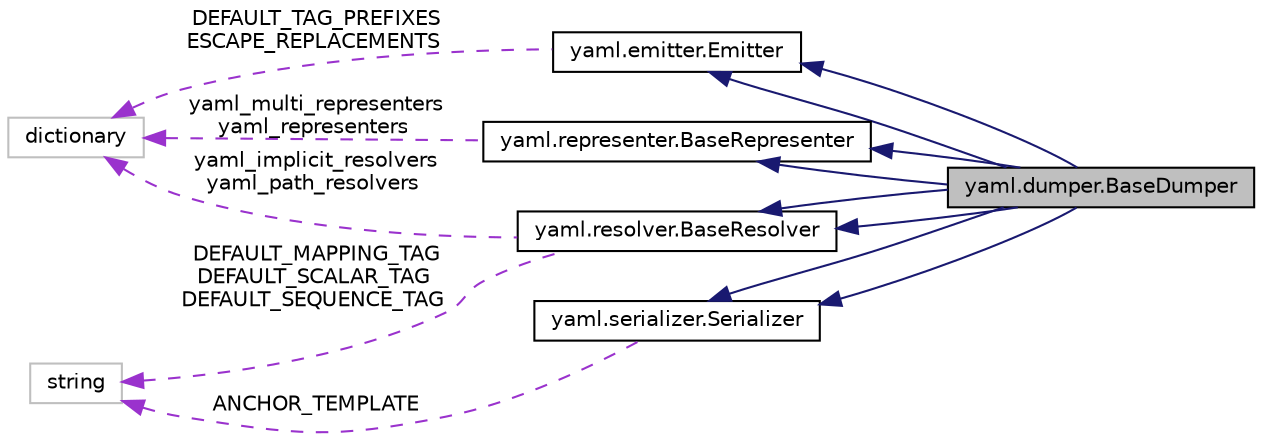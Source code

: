 digraph "yaml.dumper.BaseDumper"
{
 // LATEX_PDF_SIZE
  edge [fontname="Helvetica",fontsize="10",labelfontname="Helvetica",labelfontsize="10"];
  node [fontname="Helvetica",fontsize="10",shape=record];
  rankdir="LR";
  Node1 [label="yaml.dumper.BaseDumper",height=0.2,width=0.4,color="black", fillcolor="grey75", style="filled", fontcolor="black",tooltip=" "];
  Node2 -> Node1 [dir="back",color="midnightblue",fontsize="10",style="solid",fontname="Helvetica"];
  Node2 [label="yaml.emitter.Emitter",height=0.2,width=0.4,color="black", fillcolor="white", style="filled",URL="$classyaml_1_1emitter_1_1Emitter.html",tooltip=" "];
  Node3 -> Node2 [dir="back",color="darkorchid3",fontsize="10",style="dashed",label=" DEFAULT_TAG_PREFIXES\nESCAPE_REPLACEMENTS" ,fontname="Helvetica"];
  Node3 [label="dictionary",height=0.2,width=0.4,color="grey75", fillcolor="white", style="filled",tooltip=" "];
  Node4 -> Node1 [dir="back",color="midnightblue",fontsize="10",style="solid",fontname="Helvetica"];
  Node4 [label="yaml.serializer.Serializer",height=0.2,width=0.4,color="black", fillcolor="white", style="filled",URL="$classyaml_1_1serializer_1_1Serializer.html",tooltip=" "];
  Node5 -> Node4 [dir="back",color="darkorchid3",fontsize="10",style="dashed",label=" ANCHOR_TEMPLATE" ,fontname="Helvetica"];
  Node5 [label="string",height=0.2,width=0.4,color="grey75", fillcolor="white", style="filled",tooltip=" "];
  Node6 -> Node1 [dir="back",color="midnightblue",fontsize="10",style="solid",fontname="Helvetica"];
  Node6 [label="yaml.representer.BaseRepresenter",height=0.2,width=0.4,color="black", fillcolor="white", style="filled",URL="$classyaml_1_1representer_1_1BaseRepresenter.html",tooltip=" "];
  Node3 -> Node6 [dir="back",color="darkorchid3",fontsize="10",style="dashed",label=" yaml_multi_representers\nyaml_representers" ,fontname="Helvetica"];
  Node7 -> Node1 [dir="back",color="midnightblue",fontsize="10",style="solid",fontname="Helvetica"];
  Node7 [label="yaml.resolver.BaseResolver",height=0.2,width=0.4,color="black", fillcolor="white", style="filled",URL="$classyaml_1_1resolver_1_1BaseResolver.html",tooltip=" "];
  Node5 -> Node7 [dir="back",color="darkorchid3",fontsize="10",style="dashed",label=" DEFAULT_MAPPING_TAG\nDEFAULT_SCALAR_TAG\nDEFAULT_SEQUENCE_TAG" ,fontname="Helvetica"];
  Node3 -> Node7 [dir="back",color="darkorchid3",fontsize="10",style="dashed",label=" yaml_implicit_resolvers\nyaml_path_resolvers" ,fontname="Helvetica"];
  Node2 -> Node1 [dir="back",color="midnightblue",fontsize="10",style="solid",fontname="Helvetica"];
  Node4 -> Node1 [dir="back",color="midnightblue",fontsize="10",style="solid",fontname="Helvetica"];
  Node6 -> Node1 [dir="back",color="midnightblue",fontsize="10",style="solid",fontname="Helvetica"];
  Node7 -> Node1 [dir="back",color="midnightblue",fontsize="10",style="solid",fontname="Helvetica"];
}
